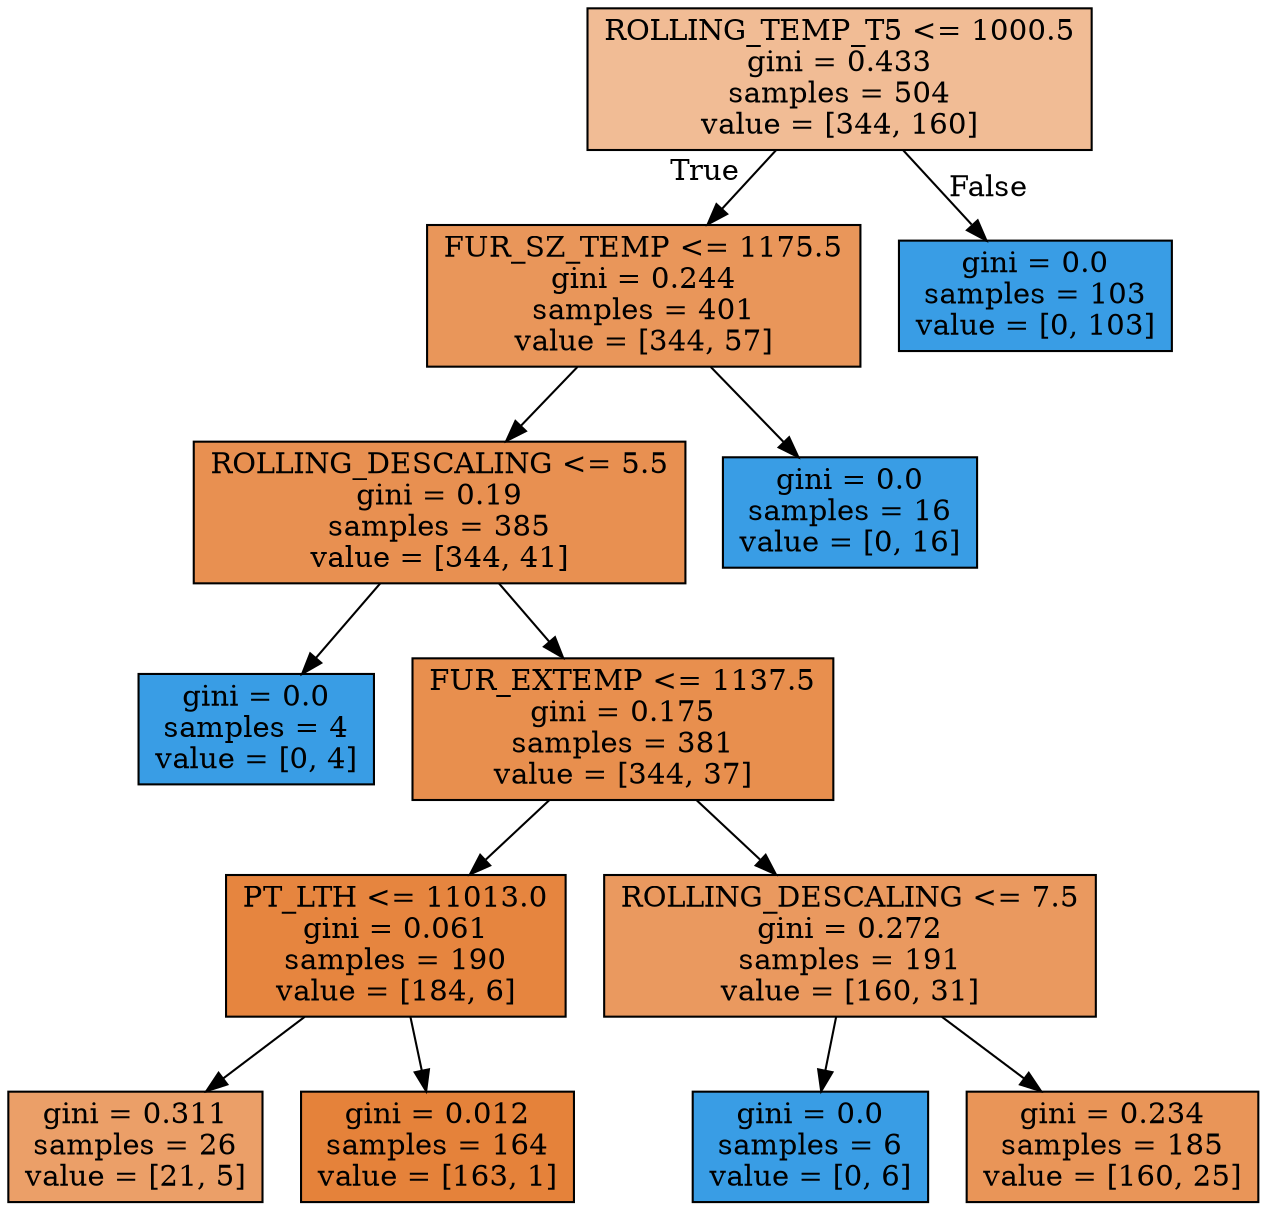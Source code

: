 digraph Tree {
node [shape=box, style="filled", color="black"] ;
0 [label="ROLLING_TEMP_T5 <= 1000.5\ngini = 0.433\nsamples = 504\nvalue = [344, 160]", fillcolor="#f1bc95"] ;
1 [label="FUR_SZ_TEMP <= 1175.5\ngini = 0.244\nsamples = 401\nvalue = [344, 57]", fillcolor="#e9965a"] ;
0 -> 1 [labeldistance=2.5, labelangle=45, headlabel="True"] ;
2 [label="ROLLING_DESCALING <= 5.5\ngini = 0.19\nsamples = 385\nvalue = [344, 41]", fillcolor="#e89051"] ;
1 -> 2 ;
3 [label="gini = 0.0\nsamples = 4\nvalue = [0, 4]", fillcolor="#399de5"] ;
2 -> 3 ;
4 [label="FUR_EXTEMP <= 1137.5\ngini = 0.175\nsamples = 381\nvalue = [344, 37]", fillcolor="#e88f4e"] ;
2 -> 4 ;
5 [label="PT_LTH <= 11013.0\ngini = 0.061\nsamples = 190\nvalue = [184, 6]", fillcolor="#e6853f"] ;
4 -> 5 ;
6 [label="gini = 0.311\nsamples = 26\nvalue = [21, 5]", fillcolor="#eb9f68"] ;
5 -> 6 ;
7 [label="gini = 0.012\nsamples = 164\nvalue = [163, 1]", fillcolor="#e5823a"] ;
5 -> 7 ;
8 [label="ROLLING_DESCALING <= 7.5\ngini = 0.272\nsamples = 191\nvalue = [160, 31]", fillcolor="#ea995f"] ;
4 -> 8 ;
9 [label="gini = 0.0\nsamples = 6\nvalue = [0, 6]", fillcolor="#399de5"] ;
8 -> 9 ;
10 [label="gini = 0.234\nsamples = 185\nvalue = [160, 25]", fillcolor="#e99558"] ;
8 -> 10 ;
11 [label="gini = 0.0\nsamples = 16\nvalue = [0, 16]", fillcolor="#399de5"] ;
1 -> 11 ;
12 [label="gini = 0.0\nsamples = 103\nvalue = [0, 103]", fillcolor="#399de5"] ;
0 -> 12 [labeldistance=2.5, labelangle=-45, headlabel="False"] ;
}